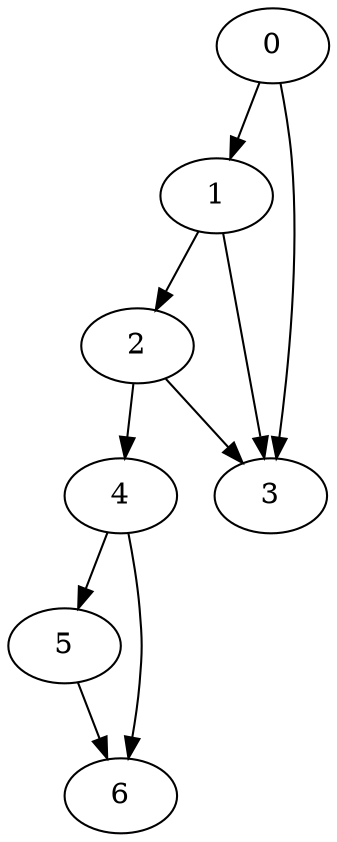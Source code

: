 digraph {
	0
	1
	2
	3
	4
	5
	6
	4 -> 6
	5 -> 6
	0 -> 1
	1 -> 2
	0 -> 3
	1 -> 3
	2 -> 3
	2 -> 4
	4 -> 5
}
